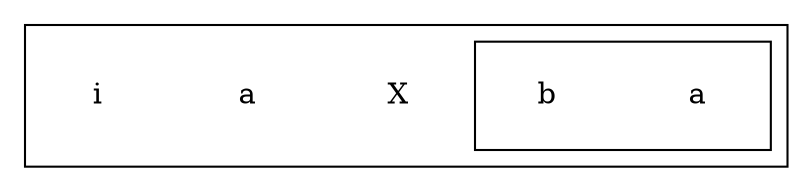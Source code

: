 digraph X {
subgraph cluster_1 {
L0 [label="X",shape=box,color=white,fontcolor=black]
subgraph cluster_1 {
L1 [label="a",shape=box,color=white,fontcolor=black]
L2 [label="b",shape=box,color=white,fontcolor=black]
}
L3 [label="a",shape=box,color=white,fontcolor=black]
L4 [label="i",shape=box,color=white,fontcolor=black]
}
}
